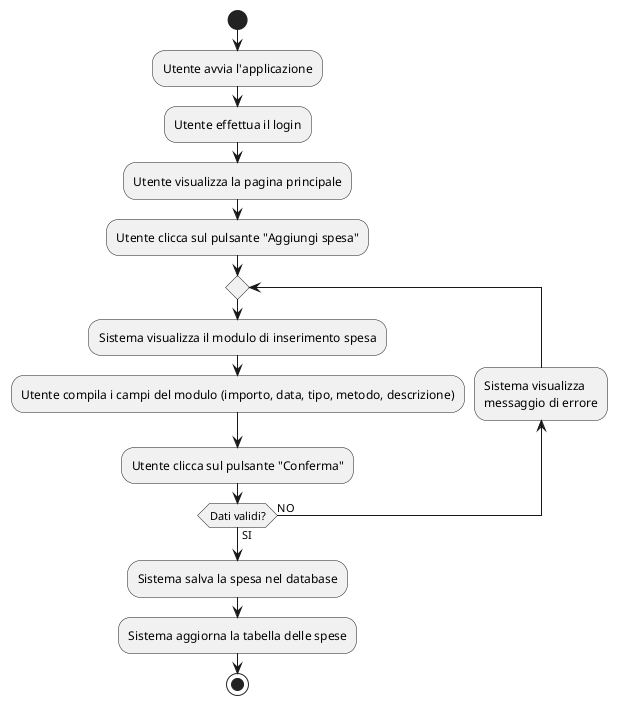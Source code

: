 @startuml
start

:Utente avvia l'applicazione;

:Utente effettua il login;

:Utente visualizza la pagina principale;

:Utente clicca sul pulsante "Aggiungi spesa";

repeat
:Sistema visualizza il modulo di inserimento spesa;

:Utente compila i campi del modulo (importo, data, tipo, metodo, descrizione);

:Utente clicca sul pulsante "Conferma";
backward :Sistema visualizza
messaggio di errore;
repeat while (Dati validi?) is (NO) not (SI)

:Sistema salva la spesa nel database;
:Sistema aggiorna la tabella delle spese;

stop
@enduml